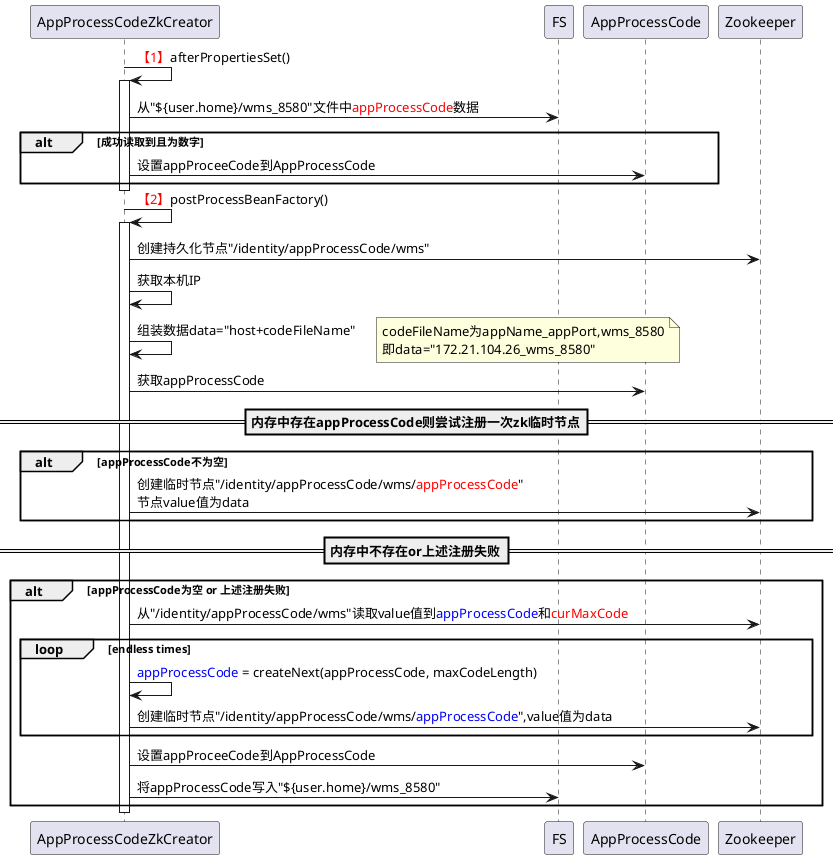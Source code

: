 @startuml
AppProcessCodeZkCreator -> AppProcessCodeZkCreator:<font color=red>【1】</font>afterPropertiesSet()
activate AppProcessCodeZkCreator
AppProcessCodeZkCreator-> FS:从"${user.home}/wms_8580"文件中<font color=red>appProcessCode</font>数据
alt 成功读取到且为数字
    AppProcessCodeZkCreator->AppProcessCode:设置appProceeCode到AppProcessCode
end
deactivate AppProcessCodeZkCreator



AppProcessCodeZkCreator -> AppProcessCodeZkCreator: <font color=red>【2】</font>postProcessBeanFactory()
activate AppProcessCodeZkCreator
AppProcessCodeZkCreator -> Zookeeper: 创建持久化节点"/identity/appProcessCode/wms"

AppProcessCodeZkCreator -> AppProcessCodeZkCreator:获取本机IP
AppProcessCodeZkCreator -> AppProcessCodeZkCreator:组装数据data="host+codeFileName"
note right
codeFileName为appName_appPort,wms_8580
即data="172.21.104.26_wms_8580"
end note
AppProcessCodeZkCreator ->AppProcessCode:获取appProcessCode
==内存中存在appProcessCode则尝试注册一次zk临时节点==
alt appProcessCode不为空
AppProcessCodeZkCreator -> Zookeeper: 创建临时节点"/identity/appProcessCode/wms/<font color=red>appProcessCode</font>"\n节点value值为data
end

==内存中不存在or上述注册失败==
alt appProcessCode为空 or 上述注册失败
    AppProcessCodeZkCreator -> Zookeeper:从"/identity/appProcessCode/wms"读取value值到<font color=blue>appProcessCode</font>和<font color=red>curMaxCode
    loop endless times
        AppProcessCodeZkCreator -> AppProcessCodeZkCreator:<font color=blue>appProcessCode</font> = createNext(appProcessCode, maxCodeLength)
        AppProcessCodeZkCreator -> Zookeeper:创建临时节点"/identity/appProcessCode/wms/<font color=blue>appProcessCode</font>",value值为data
    end
    AppProcessCodeZkCreator->AppProcessCode:设置appProceeCode到AppProcessCode
    AppProcessCodeZkCreator->FS:将appProcessCode写入"${user.home}/wms_8580"
end

deactivate AppProcessCodeZkCreator

@enduml